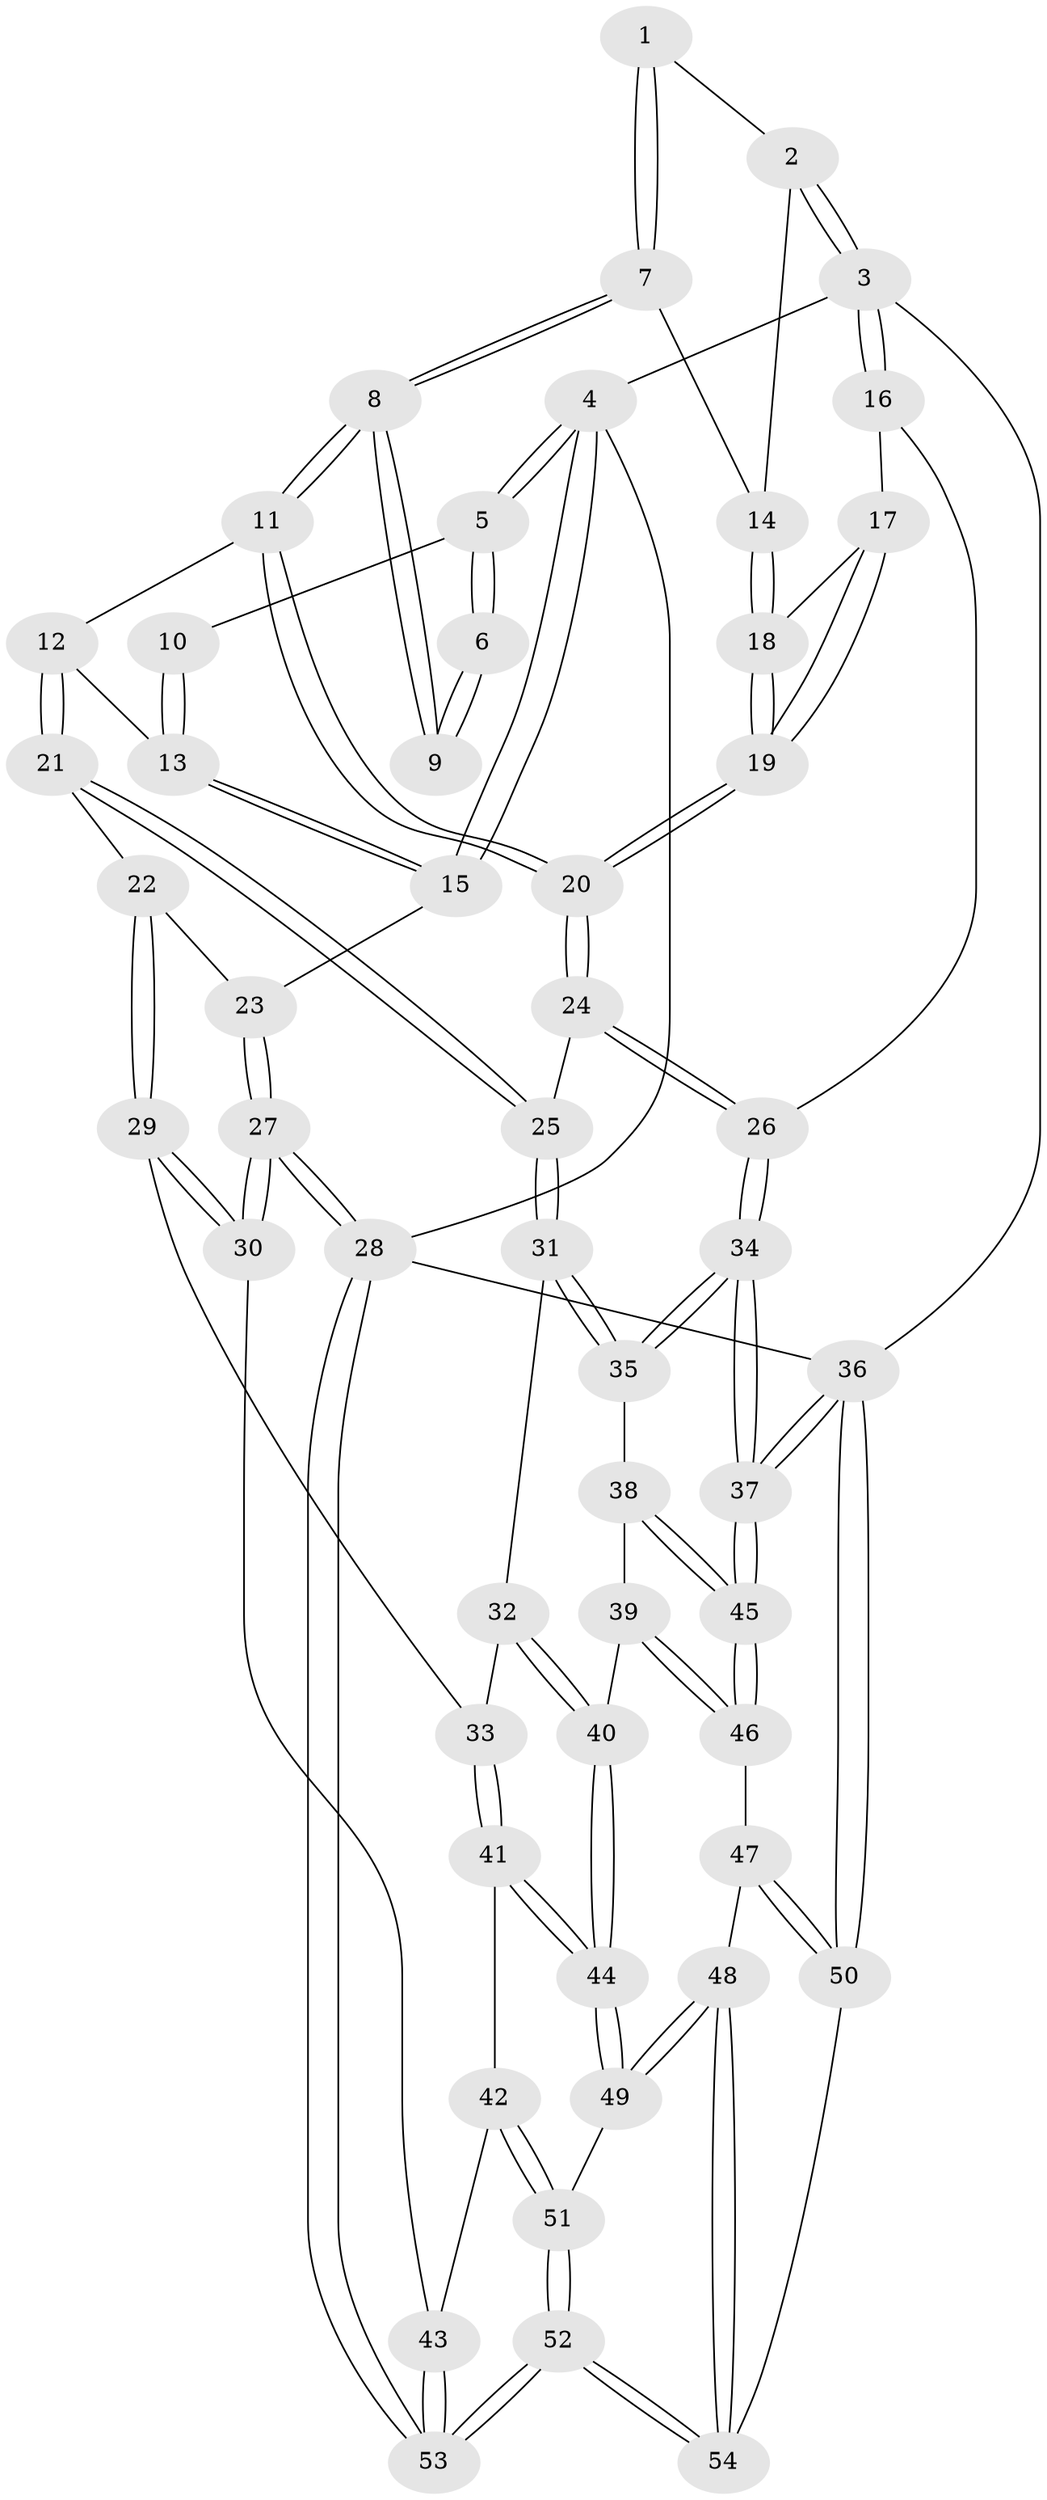 // coarse degree distribution, {3: 0.3125, 4: 0.25, 5: 0.125, 7: 0.0625, 1: 0.0625, 6: 0.125, 9: 0.0625}
// Generated by graph-tools (version 1.1) at 2025/06/03/04/25 22:06:51]
// undirected, 54 vertices, 132 edges
graph export_dot {
graph [start="1"]
  node [color=gray90,style=filled];
  1 [pos="+0.4915498963233626+0"];
  2 [pos="+1+0"];
  3 [pos="+1+0"];
  4 [pos="+0+0"];
  5 [pos="+0+0"];
  6 [pos="+0.43523552452512787+0"];
  7 [pos="+0.5545525047837248+0.18483638813931433"];
  8 [pos="+0.5018669880781319+0.228070294127301"];
  9 [pos="+0.3491987821117305+0.10115108190521933"];
  10 [pos="+0.3064236317582557+0.10557780184418793"];
  11 [pos="+0.4499036435662811+0.3534755648225006"];
  12 [pos="+0.3464293720522541+0.3720440474801715"];
  13 [pos="+0.1626099650723296+0.29582234300553323"];
  14 [pos="+0.7034542623911297+0.17007344864511853"];
  15 [pos="+0+0.28333799779439023"];
  16 [pos="+1+0.3829826084499722"];
  17 [pos="+0.9160056652269991+0.35384533812914426"];
  18 [pos="+0.7461148741243179+0.22865759819302517"];
  19 [pos="+0.6118167930104685+0.5123848219898371"];
  20 [pos="+0.5943337060584591+0.5270806095613465"];
  21 [pos="+0.2594719801726131+0.6174550943747248"];
  22 [pos="+0.2573477964003176+0.6201966694048895"];
  23 [pos="+0+0.4358146044467872"];
  24 [pos="+0.5965984670788466+0.5471902749975649"];
  25 [pos="+0.5954388906190694+0.5600214128084159"];
  26 [pos="+1+0.5420023200632546"];
  27 [pos="+0+0.7819057765684905"];
  28 [pos="+0+1"];
  29 [pos="+0.25780721451292393+0.6314334358003596"];
  30 [pos="+0+0.7902766621811087"];
  31 [pos="+0.6000259841119422+0.5948411032783274"];
  32 [pos="+0.48749602935903086+0.6897002285525788"];
  33 [pos="+0.2857457031583015+0.7056552141302197"];
  34 [pos="+1+0.8029976862932419"];
  35 [pos="+0.6428257688272055+0.6560643987084249"];
  36 [pos="+1+1"];
  37 [pos="+1+1"];
  38 [pos="+0.6238180585651746+0.7668205910861379"];
  39 [pos="+0.5478733712911232+0.8595464995653063"];
  40 [pos="+0.44488669205587755+0.8563623264621676"];
  41 [pos="+0.28081548785728444+0.7701814519615854"];
  42 [pos="+0.18877086155021705+0.8565096488896216"];
  43 [pos="+0.1271296560980744+0.8559626604195221"];
  44 [pos="+0.42249130000733204+0.8693201525459243"];
  45 [pos="+0.7290748031645382+0.9301945409693034"];
  46 [pos="+0.5739328522326943+0.9022856525631598"];
  47 [pos="+0.5717778067177156+0.9142533202717562"];
  48 [pos="+0.43301727455365585+1"];
  49 [pos="+0.40897682051646855+0.9465019261372337"];
  50 [pos="+0.6325647237542874+1"];
  51 [pos="+0.23295186873489696+0.9443801499913239"];
  52 [pos="+0.20479864699546832+1"];
  53 [pos="+0.06077622869576455+1"];
  54 [pos="+0.4571634663903173+1"];
  1 -- 2;
  1 -- 7;
  1 -- 7;
  2 -- 3;
  2 -- 3;
  2 -- 14;
  3 -- 4;
  3 -- 16;
  3 -- 16;
  3 -- 36;
  4 -- 5;
  4 -- 5;
  4 -- 15;
  4 -- 15;
  4 -- 28;
  5 -- 6;
  5 -- 6;
  5 -- 10;
  6 -- 9;
  6 -- 9;
  7 -- 8;
  7 -- 8;
  7 -- 14;
  8 -- 9;
  8 -- 9;
  8 -- 11;
  8 -- 11;
  10 -- 13;
  10 -- 13;
  11 -- 12;
  11 -- 20;
  11 -- 20;
  12 -- 13;
  12 -- 21;
  12 -- 21;
  13 -- 15;
  13 -- 15;
  14 -- 18;
  14 -- 18;
  15 -- 23;
  16 -- 17;
  16 -- 26;
  17 -- 18;
  17 -- 19;
  17 -- 19;
  18 -- 19;
  18 -- 19;
  19 -- 20;
  19 -- 20;
  20 -- 24;
  20 -- 24;
  21 -- 22;
  21 -- 25;
  21 -- 25;
  22 -- 23;
  22 -- 29;
  22 -- 29;
  23 -- 27;
  23 -- 27;
  24 -- 25;
  24 -- 26;
  24 -- 26;
  25 -- 31;
  25 -- 31;
  26 -- 34;
  26 -- 34;
  27 -- 28;
  27 -- 28;
  27 -- 30;
  27 -- 30;
  28 -- 53;
  28 -- 53;
  28 -- 36;
  29 -- 30;
  29 -- 30;
  29 -- 33;
  30 -- 43;
  31 -- 32;
  31 -- 35;
  31 -- 35;
  32 -- 33;
  32 -- 40;
  32 -- 40;
  33 -- 41;
  33 -- 41;
  34 -- 35;
  34 -- 35;
  34 -- 37;
  34 -- 37;
  35 -- 38;
  36 -- 37;
  36 -- 37;
  36 -- 50;
  36 -- 50;
  37 -- 45;
  37 -- 45;
  38 -- 39;
  38 -- 45;
  38 -- 45;
  39 -- 40;
  39 -- 46;
  39 -- 46;
  40 -- 44;
  40 -- 44;
  41 -- 42;
  41 -- 44;
  41 -- 44;
  42 -- 43;
  42 -- 51;
  42 -- 51;
  43 -- 53;
  43 -- 53;
  44 -- 49;
  44 -- 49;
  45 -- 46;
  45 -- 46;
  46 -- 47;
  47 -- 48;
  47 -- 50;
  47 -- 50;
  48 -- 49;
  48 -- 49;
  48 -- 54;
  48 -- 54;
  49 -- 51;
  50 -- 54;
  51 -- 52;
  51 -- 52;
  52 -- 53;
  52 -- 53;
  52 -- 54;
  52 -- 54;
}

